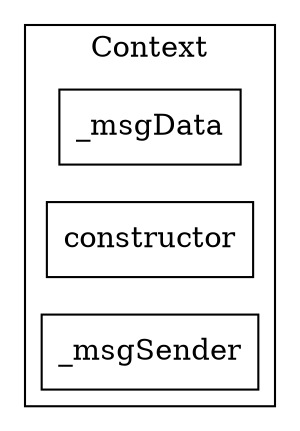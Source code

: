 strict digraph {
rankdir="LR"
node [shape=box]
subgraph cluster_26_Context {
label = "Context"
"26__msgData" [label="_msgData"]
"26_constructor" [label="constructor"]
"26__msgSender" [label="_msgSender"]
}subgraph cluster_solidity {
label = "[Solidity]"
}
}